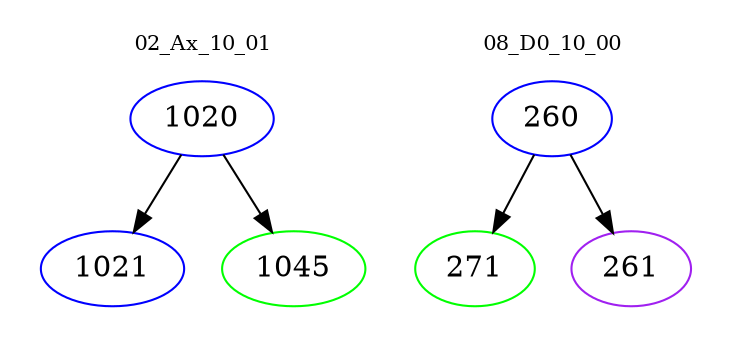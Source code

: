 digraph{
subgraph cluster_0 {
color = white
label = "02_Ax_10_01";
fontsize=10;
T0_1020 [label="1020", color="blue"]
T0_1020 -> T0_1021 [color="black"]
T0_1021 [label="1021", color="blue"]
T0_1020 -> T0_1045 [color="black"]
T0_1045 [label="1045", color="green"]
}
subgraph cluster_1 {
color = white
label = "08_D0_10_00";
fontsize=10;
T1_260 [label="260", color="blue"]
T1_260 -> T1_271 [color="black"]
T1_271 [label="271", color="green"]
T1_260 -> T1_261 [color="black"]
T1_261 [label="261", color="purple"]
}
}
